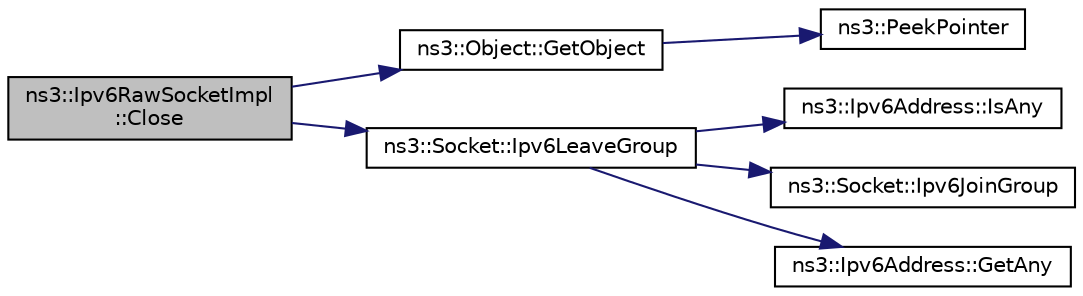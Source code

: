 digraph "ns3::Ipv6RawSocketImpl::Close"
{
  edge [fontname="Helvetica",fontsize="10",labelfontname="Helvetica",labelfontsize="10"];
  node [fontname="Helvetica",fontsize="10",shape=record];
  rankdir="LR";
  Node1 [label="ns3::Ipv6RawSocketImpl\l::Close",height=0.2,width=0.4,color="black", fillcolor="grey75", style="filled", fontcolor="black"];
  Node1 -> Node2 [color="midnightblue",fontsize="10",style="solid"];
  Node2 [label="ns3::Object::GetObject",height=0.2,width=0.4,color="black", fillcolor="white", style="filled",URL="$d9/d77/classns3_1_1Object.html#a13e18c00017096c8381eb651d5bd0783"];
  Node2 -> Node3 [color="midnightblue",fontsize="10",style="solid"];
  Node3 [label="ns3::PeekPointer",height=0.2,width=0.4,color="black", fillcolor="white", style="filled",URL="$d7/d2e/namespacens3.html#af2a7557fe9afdd98d8f6f8f6e412cf5a"];
  Node1 -> Node4 [color="midnightblue",fontsize="10",style="solid"];
  Node4 [label="ns3::Socket::Ipv6LeaveGroup",height=0.2,width=0.4,color="black", fillcolor="white", style="filled",URL="$d9/df2/classns3_1_1Socket.html#af70f1ddca0d73f98103a2b86bec4c85e",tooltip="Leaves IPv6 multicast group this socket is joined to. "];
  Node4 -> Node5 [color="midnightblue",fontsize="10",style="solid"];
  Node5 [label="ns3::Ipv6Address::IsAny",height=0.2,width=0.4,color="black", fillcolor="white", style="filled",URL="$d5/de6/classns3_1_1Ipv6Address.html#a6f15ff7a41a6ae2171cdeda2a53179b8",tooltip="If the IPv6 address is the \"Any\" address. "];
  Node4 -> Node6 [color="midnightblue",fontsize="10",style="solid"];
  Node6 [label="ns3::Socket::Ipv6JoinGroup",height=0.2,width=0.4,color="black", fillcolor="white", style="filled",URL="$d9/df2/classns3_1_1Socket.html#aa9c414660bee2cd56bf6cdc4111b4744",tooltip="Joins a IPv6 multicast group. "];
  Node4 -> Node7 [color="midnightblue",fontsize="10",style="solid"];
  Node7 [label="ns3::Ipv6Address::GetAny",height=0.2,width=0.4,color="black", fillcolor="white", style="filled",URL="$d5/de6/classns3_1_1Ipv6Address.html#a2783e8badfc98c8b0a8508bba6e1b91e",tooltip="Get the \"any\" (::) Ipv6Address. "];
}
